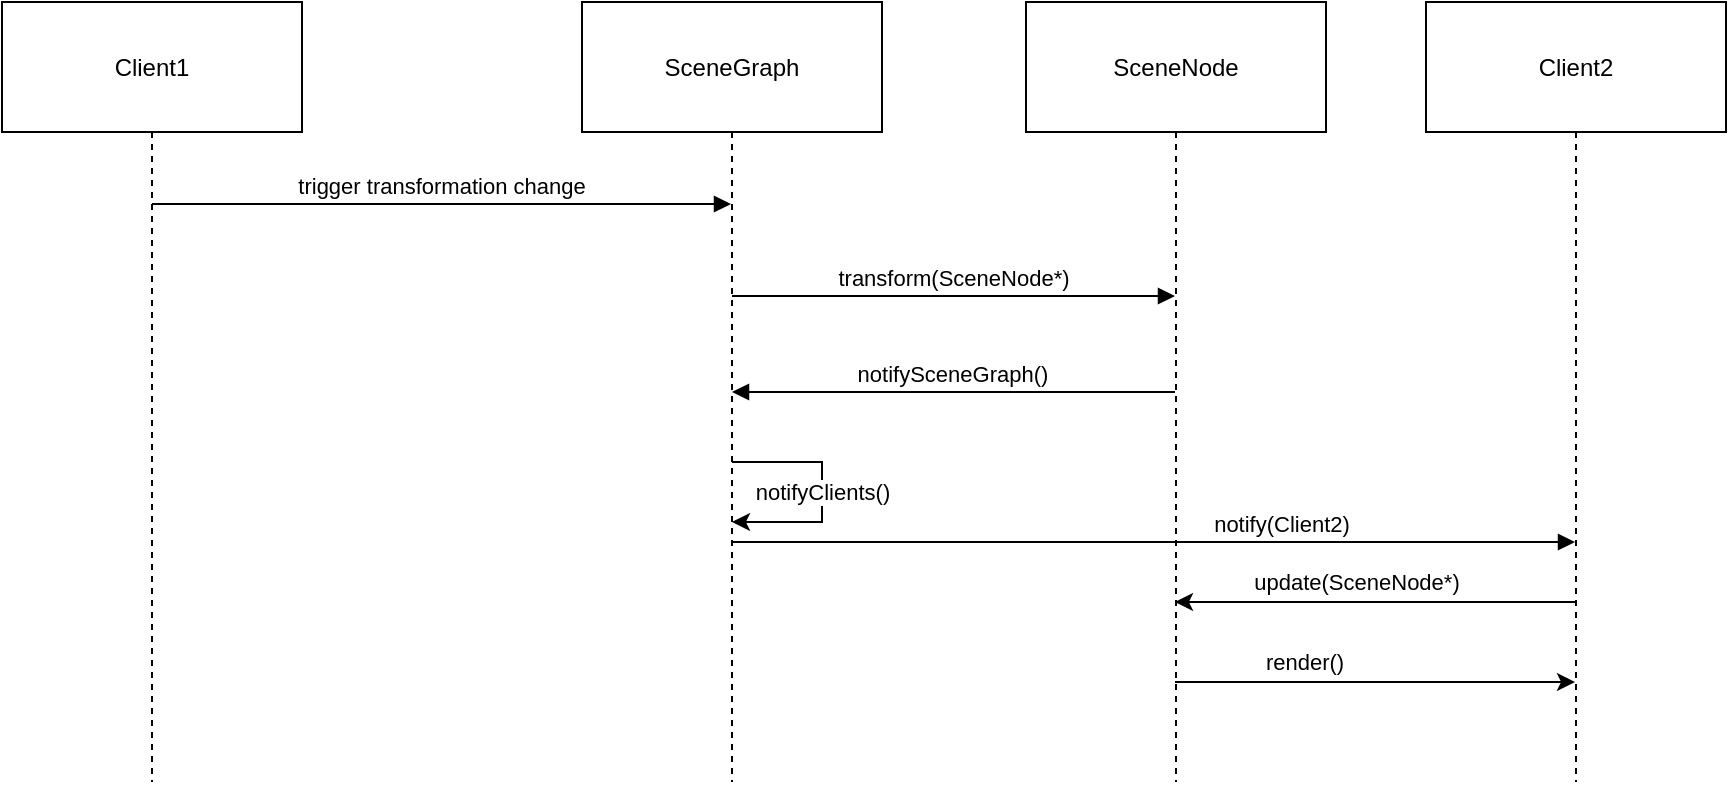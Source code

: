 <mxfile version="24.0.4" type="google">
  <diagram name="Page-1" id="c4acf3e9-155e-7222-9cf6-157b1a14988f">
    <mxGraphModel grid="1" page="1" gridSize="10" guides="1" tooltips="1" connect="1" arrows="1" fold="1" pageScale="1" pageWidth="850" pageHeight="1100" background="none" math="0" shadow="0">
      <root>
        <mxCell id="0" />
        <mxCell id="1" parent="0" />
        <mxCell id="2EXSTaosTSZ8Mb0Mk0x9-1" value="Client1" style="shape=umlLifeline;perimeter=lifelinePerimeter;whiteSpace=wrap;container=1;dropTarget=0;collapsible=0;recursiveResize=0;outlineConnect=0;portConstraint=eastwest;newEdgeStyle={&quot;edgeStyle&quot;:&quot;elbowEdgeStyle&quot;,&quot;elbow&quot;:&quot;vertical&quot;,&quot;curved&quot;:0,&quot;rounded&quot;:0};size=65;" vertex="1" parent="1">
          <mxGeometry x="20" y="20" width="150" height="390" as="geometry" />
        </mxCell>
        <mxCell id="2EXSTaosTSZ8Mb0Mk0x9-2" value="SceneGraph" style="shape=umlLifeline;perimeter=lifelinePerimeter;whiteSpace=wrap;container=1;dropTarget=0;collapsible=0;recursiveResize=0;outlineConnect=0;portConstraint=eastwest;newEdgeStyle={&quot;edgeStyle&quot;:&quot;elbowEdgeStyle&quot;,&quot;elbow&quot;:&quot;vertical&quot;,&quot;curved&quot;:0,&quot;rounded&quot;:0};size=65;" vertex="1" parent="1">
          <mxGeometry x="310" y="20" width="150" height="390" as="geometry" />
        </mxCell>
        <mxCell id="2EXSTaosTSZ8Mb0Mk0x9-23" value="" style="edgeStyle=elbowEdgeStyle;rounded=0;orthogonalLoop=1;jettySize=auto;html=1;elbow=vertical;curved=0;" edge="1" parent="1">
          <mxGeometry relative="1" as="geometry">
            <mxPoint x="806.5" y="360" as="targetPoint" />
            <mxPoint x="606.5" y="360" as="sourcePoint" />
          </mxGeometry>
        </mxCell>
        <mxCell id="2EXSTaosTSZ8Mb0Mk0x9-24" value="render()" style="edgeLabel;html=1;align=center;verticalAlign=middle;resizable=0;points=[];" connectable="0" vertex="1" parent="2EXSTaosTSZ8Mb0Mk0x9-23">
          <mxGeometry x="-0.38" y="1" relative="1" as="geometry">
            <mxPoint x="2" y="-9" as="offset" />
          </mxGeometry>
        </mxCell>
        <mxCell id="2EXSTaosTSZ8Mb0Mk0x9-3" value="SceneNode" style="shape=umlLifeline;perimeter=lifelinePerimeter;whiteSpace=wrap;container=1;dropTarget=0;collapsible=0;recursiveResize=0;outlineConnect=0;portConstraint=eastwest;newEdgeStyle={&quot;edgeStyle&quot;:&quot;elbowEdgeStyle&quot;,&quot;elbow&quot;:&quot;vertical&quot;,&quot;curved&quot;:0,&quot;rounded&quot;:0};size=65;" vertex="1" parent="1">
          <mxGeometry x="532" y="20" width="150" height="390" as="geometry" />
        </mxCell>
        <mxCell id="2EXSTaosTSZ8Mb0Mk0x9-21" style="edgeStyle=elbowEdgeStyle;rounded=0;orthogonalLoop=1;jettySize=auto;html=1;elbow=vertical;curved=0;" edge="1" parent="1">
          <mxGeometry relative="1" as="geometry">
            <mxPoint x="806.5" y="320" as="sourcePoint" />
            <mxPoint x="606.5" y="320" as="targetPoint" />
          </mxGeometry>
        </mxCell>
        <mxCell id="2EXSTaosTSZ8Mb0Mk0x9-22" value="update(SceneNode*)" style="edgeLabel;html=1;align=center;verticalAlign=middle;resizable=0;points=[];" connectable="0" vertex="1" parent="2EXSTaosTSZ8Mb0Mk0x9-21">
          <mxGeometry x="0.1" relative="1" as="geometry">
            <mxPoint y="-10" as="offset" />
          </mxGeometry>
        </mxCell>
        <mxCell id="2EXSTaosTSZ8Mb0Mk0x9-4" value="Client2" style="shape=umlLifeline;perimeter=lifelinePerimeter;whiteSpace=wrap;container=1;dropTarget=0;collapsible=0;recursiveResize=0;outlineConnect=0;portConstraint=eastwest;newEdgeStyle={&quot;edgeStyle&quot;:&quot;elbowEdgeStyle&quot;,&quot;elbow&quot;:&quot;vertical&quot;,&quot;curved&quot;:0,&quot;rounded&quot;:0};size=65;" vertex="1" parent="1">
          <mxGeometry x="732" y="20" width="150" height="390" as="geometry" />
        </mxCell>
        <mxCell id="2EXSTaosTSZ8Mb0Mk0x9-5" value="trigger transformation change" style="verticalAlign=bottom;endArrow=block;edgeStyle=elbowEdgeStyle;elbow=vertical;curved=0;rounded=0;" edge="1" parent="1" source="2EXSTaosTSZ8Mb0Mk0x9-1" target="2EXSTaosTSZ8Mb0Mk0x9-2">
          <mxGeometry relative="1" as="geometry">
            <Array as="points">
              <mxPoint x="250" y="121" />
            </Array>
          </mxGeometry>
        </mxCell>
        <mxCell id="2EXSTaosTSZ8Mb0Mk0x9-6" value="transform(SceneNode*)" style="verticalAlign=bottom;endArrow=block;edgeStyle=elbowEdgeStyle;elbow=vertical;curved=0;rounded=0;" edge="1" parent="1" source="2EXSTaosTSZ8Mb0Mk0x9-2" target="2EXSTaosTSZ8Mb0Mk0x9-3">
          <mxGeometry relative="1" as="geometry">
            <Array as="points">
              <mxPoint x="506" y="167" />
            </Array>
          </mxGeometry>
        </mxCell>
        <mxCell id="2EXSTaosTSZ8Mb0Mk0x9-7" value="notifySceneGraph()" style="verticalAlign=bottom;endArrow=block;edgeStyle=elbowEdgeStyle;elbow=vertical;curved=0;rounded=0;" edge="1" parent="1" source="2EXSTaosTSZ8Mb0Mk0x9-3" target="2EXSTaosTSZ8Mb0Mk0x9-2">
          <mxGeometry relative="1" as="geometry">
            <Array as="points">
              <mxPoint x="550" y="260" />
              <mxPoint x="506" y="213" />
            </Array>
          </mxGeometry>
        </mxCell>
        <mxCell id="2EXSTaosTSZ8Mb0Mk0x9-8" value="notify(Client2)" style="verticalAlign=bottom;endArrow=block;edgeStyle=elbowEdgeStyle;elbow=vertical;curved=0;rounded=0;" edge="1" parent="1">
          <mxGeometry x="0.306" relative="1" as="geometry">
            <Array as="points">
              <mxPoint x="500" y="290" />
              <mxPoint x="606" y="229" />
            </Array>
            <mxPoint x="384.5" y="290" as="sourcePoint" />
            <mxPoint x="806.5" y="290" as="targetPoint" />
            <mxPoint as="offset" />
          </mxGeometry>
        </mxCell>
        <mxCell id="2EXSTaosTSZ8Mb0Mk0x9-14" value="" style="endArrow=classic;html=1;rounded=0;" edge="1" parent="1" source="2EXSTaosTSZ8Mb0Mk0x9-2" target="2EXSTaosTSZ8Mb0Mk0x9-2">
          <mxGeometry relative="1" as="geometry">
            <mxPoint x="390" y="250" as="sourcePoint" />
            <mxPoint x="490" y="250" as="targetPoint" />
            <Array as="points">
              <mxPoint x="430" y="250" />
              <mxPoint x="430" y="280" />
            </Array>
          </mxGeometry>
        </mxCell>
        <mxCell id="2EXSTaosTSZ8Mb0Mk0x9-15" value="notifyClients()" style="edgeLabel;resizable=0;html=1;;align=center;verticalAlign=middle;" connectable="0" vertex="1" parent="2EXSTaosTSZ8Mb0Mk0x9-14">
          <mxGeometry relative="1" as="geometry" />
        </mxCell>
      </root>
    </mxGraphModel>
  </diagram>
</mxfile>
